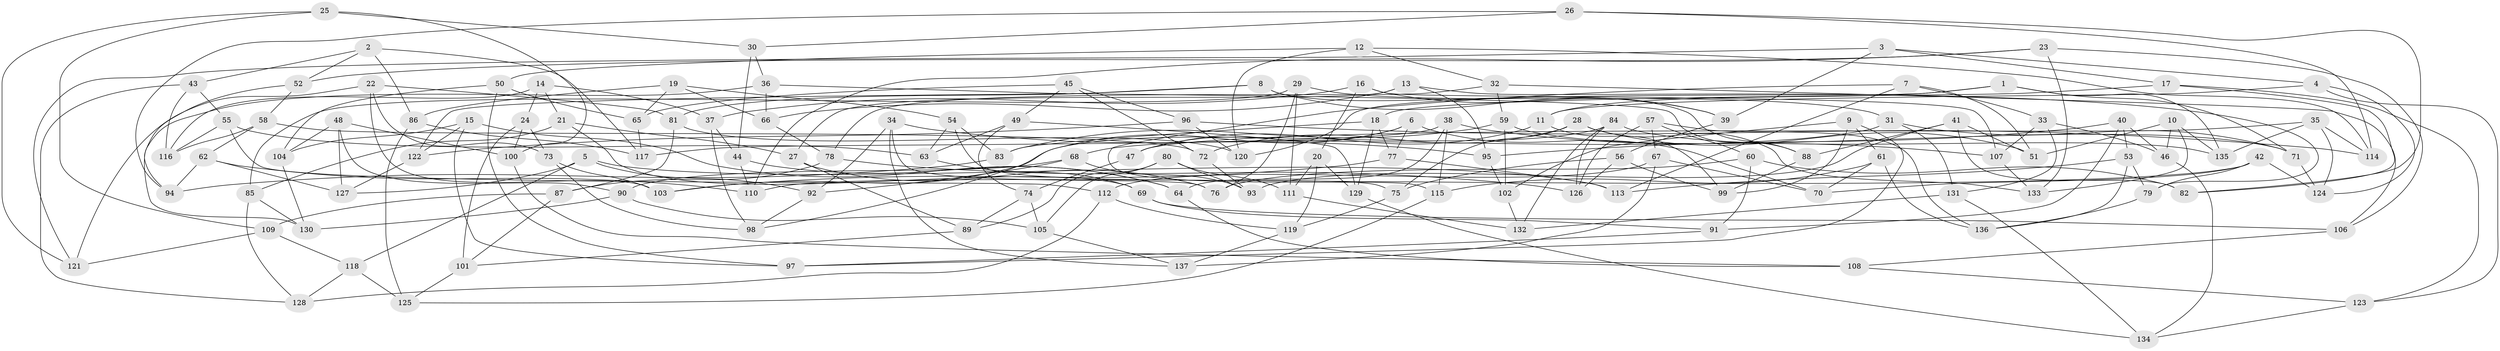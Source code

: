 // Generated by graph-tools (version 1.1) at 2025/59/03/09/25 04:59:35]
// undirected, 137 vertices, 274 edges
graph export_dot {
graph [start="1"]
  node [color=gray90,style=filled];
  1;
  2;
  3;
  4;
  5;
  6;
  7;
  8;
  9;
  10;
  11;
  12;
  13;
  14;
  15;
  16;
  17;
  18;
  19;
  20;
  21;
  22;
  23;
  24;
  25;
  26;
  27;
  28;
  29;
  30;
  31;
  32;
  33;
  34;
  35;
  36;
  37;
  38;
  39;
  40;
  41;
  42;
  43;
  44;
  45;
  46;
  47;
  48;
  49;
  50;
  51;
  52;
  53;
  54;
  55;
  56;
  57;
  58;
  59;
  60;
  61;
  62;
  63;
  64;
  65;
  66;
  67;
  68;
  69;
  70;
  71;
  72;
  73;
  74;
  75;
  76;
  77;
  78;
  79;
  80;
  81;
  82;
  83;
  84;
  85;
  86;
  87;
  88;
  89;
  90;
  91;
  92;
  93;
  94;
  95;
  96;
  97;
  98;
  99;
  100;
  101;
  102;
  103;
  104;
  105;
  106;
  107;
  108;
  109;
  110;
  111;
  112;
  113;
  114;
  115;
  116;
  117;
  118;
  119;
  120;
  121;
  122;
  123;
  124;
  125;
  126;
  127;
  128;
  129;
  130;
  131;
  132;
  133;
  134;
  135;
  136;
  137;
  1 -- 71;
  1 -- 11;
  1 -- 120;
  1 -- 135;
  2 -- 43;
  2 -- 117;
  2 -- 86;
  2 -- 52;
  3 -- 17;
  3 -- 39;
  3 -- 4;
  3 -- 121;
  4 -- 124;
  4 -- 123;
  4 -- 11;
  5 -- 118;
  5 -- 127;
  5 -- 113;
  5 -- 92;
  6 -- 77;
  6 -- 98;
  6 -- 70;
  6 -- 47;
  7 -- 113;
  7 -- 33;
  7 -- 115;
  7 -- 51;
  8 -- 81;
  8 -- 39;
  8 -- 122;
  8 -- 88;
  9 -- 102;
  9 -- 61;
  9 -- 97;
  9 -- 99;
  10 -- 46;
  10 -- 133;
  10 -- 51;
  10 -- 135;
  11 -- 99;
  11 -- 47;
  12 -- 120;
  12 -- 50;
  12 -- 32;
  12 -- 114;
  13 -- 79;
  13 -- 95;
  13 -- 27;
  13 -- 66;
  14 -- 21;
  14 -- 116;
  14 -- 37;
  14 -- 24;
  15 -- 97;
  15 -- 64;
  15 -- 104;
  15 -- 122;
  16 -- 39;
  16 -- 20;
  16 -- 107;
  16 -- 37;
  17 -- 123;
  17 -- 18;
  17 -- 82;
  18 -- 83;
  18 -- 77;
  18 -- 129;
  19 -- 86;
  19 -- 65;
  19 -- 66;
  19 -- 54;
  20 -- 111;
  20 -- 119;
  20 -- 129;
  21 -- 69;
  21 -- 27;
  21 -- 85;
  22 -- 103;
  22 -- 121;
  22 -- 81;
  22 -- 73;
  23 -- 110;
  23 -- 133;
  23 -- 106;
  23 -- 52;
  24 -- 73;
  24 -- 100;
  24 -- 101;
  25 -- 30;
  25 -- 109;
  25 -- 100;
  25 -- 121;
  26 -- 82;
  26 -- 30;
  26 -- 114;
  26 -- 94;
  27 -- 76;
  27 -- 89;
  28 -- 75;
  28 -- 51;
  28 -- 133;
  28 -- 72;
  29 -- 76;
  29 -- 31;
  29 -- 111;
  29 -- 85;
  30 -- 36;
  30 -- 44;
  31 -- 71;
  31 -- 68;
  31 -- 131;
  32 -- 106;
  32 -- 59;
  32 -- 78;
  33 -- 107;
  33 -- 46;
  33 -- 131;
  34 -- 95;
  34 -- 76;
  34 -- 137;
  34 -- 92;
  35 -- 124;
  35 -- 114;
  35 -- 135;
  35 -- 47;
  36 -- 130;
  36 -- 66;
  36 -- 88;
  37 -- 98;
  37 -- 44;
  38 -- 64;
  38 -- 107;
  38 -- 115;
  38 -- 117;
  39 -- 56;
  40 -- 46;
  40 -- 53;
  40 -- 95;
  40 -- 91;
  41 -- 88;
  41 -- 51;
  41 -- 82;
  41 -- 93;
  42 -- 110;
  42 -- 79;
  42 -- 124;
  42 -- 70;
  43 -- 55;
  43 -- 116;
  43 -- 128;
  44 -- 110;
  44 -- 64;
  45 -- 96;
  45 -- 49;
  45 -- 65;
  45 -- 72;
  46 -- 134;
  47 -- 74;
  48 -- 90;
  48 -- 104;
  48 -- 127;
  48 -- 100;
  49 -- 74;
  49 -- 129;
  49 -- 63;
  50 -- 97;
  50 -- 65;
  50 -- 104;
  52 -- 94;
  52 -- 58;
  53 -- 79;
  53 -- 113;
  53 -- 136;
  54 -- 83;
  54 -- 63;
  54 -- 75;
  55 -- 116;
  55 -- 112;
  55 -- 63;
  56 -- 75;
  56 -- 126;
  56 -- 99;
  57 -- 126;
  57 -- 60;
  57 -- 136;
  57 -- 67;
  58 -- 116;
  58 -- 62;
  58 -- 72;
  59 -- 71;
  59 -- 83;
  59 -- 102;
  60 -- 91;
  60 -- 76;
  60 -- 82;
  61 -- 115;
  61 -- 70;
  61 -- 136;
  62 -- 94;
  62 -- 110;
  62 -- 127;
  63 -- 69;
  64 -- 108;
  65 -- 117;
  66 -- 78;
  67 -- 112;
  67 -- 137;
  67 -- 70;
  68 -- 92;
  68 -- 90;
  68 -- 93;
  69 -- 91;
  69 -- 106;
  71 -- 124;
  72 -- 93;
  73 -- 103;
  73 -- 98;
  74 -- 89;
  74 -- 105;
  75 -- 119;
  77 -- 103;
  77 -- 113;
  78 -- 126;
  78 -- 87;
  79 -- 136;
  80 -- 89;
  80 -- 105;
  80 -- 111;
  80 -- 93;
  81 -- 120;
  81 -- 87;
  83 -- 94;
  84 -- 126;
  84 -- 135;
  84 -- 132;
  84 -- 103;
  85 -- 130;
  85 -- 128;
  86 -- 125;
  86 -- 117;
  87 -- 109;
  87 -- 101;
  88 -- 99;
  89 -- 101;
  90 -- 105;
  90 -- 130;
  91 -- 97;
  92 -- 98;
  95 -- 102;
  96 -- 120;
  96 -- 114;
  96 -- 122;
  100 -- 108;
  101 -- 125;
  102 -- 132;
  104 -- 130;
  105 -- 137;
  106 -- 108;
  107 -- 133;
  108 -- 123;
  109 -- 118;
  109 -- 121;
  111 -- 132;
  112 -- 119;
  112 -- 128;
  115 -- 125;
  118 -- 125;
  118 -- 128;
  119 -- 137;
  122 -- 127;
  123 -- 134;
  129 -- 134;
  131 -- 132;
  131 -- 134;
}
